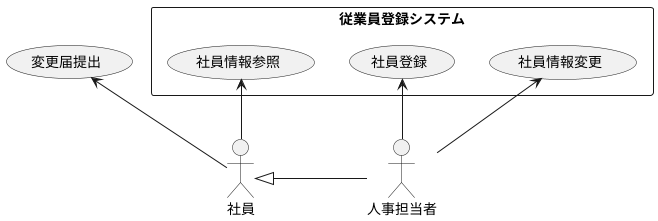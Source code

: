 @startuml シーケンス図
actor 社員
actor 人事担当者
社員 <|- 人事担当者
rectangle 従業員登録システム{
    usecase 社員登録
    usecase 社員情報参照
    usecase 社員情報変更
}
usecase 変更届提出
社員登録 <-- 人事担当者
社員情報変更 <-- 人事担当者
社員情報参照 <-- 社員
変更届提出 <-- 社員

@enduml
